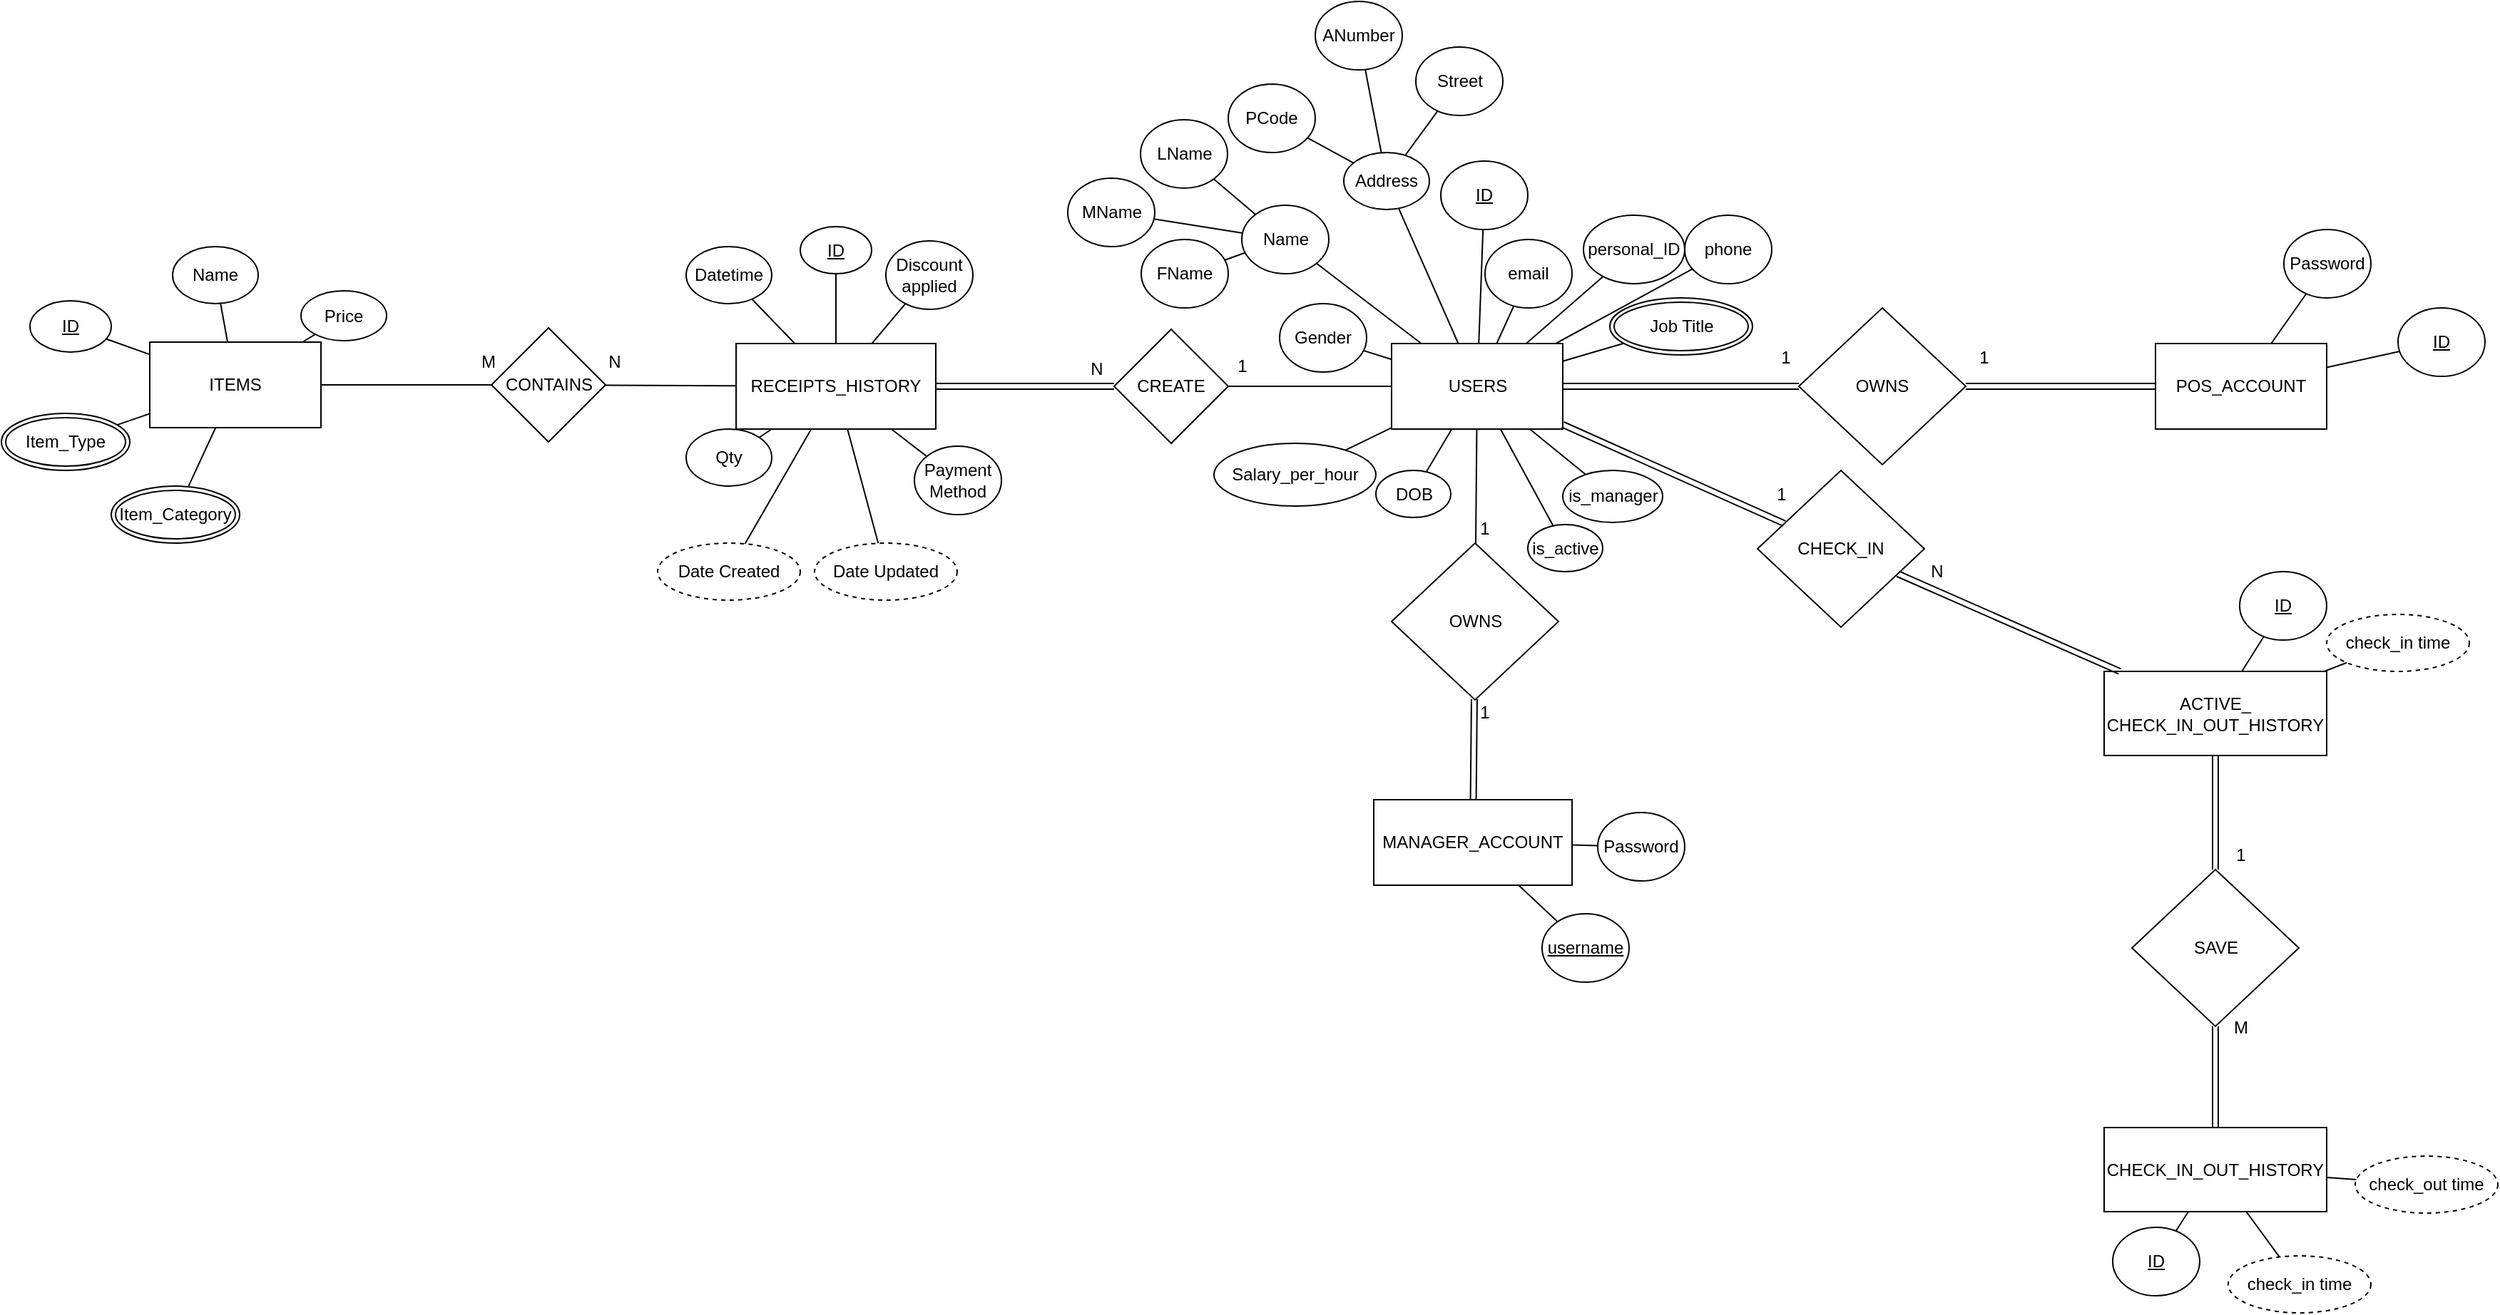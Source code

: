 <mxfile version="14.5.3" type="device"><diagram id="QfU1lFuSydHVMihUI75y" name="Page-1"><mxGraphModel dx="2480" dy="2064" grid="1" gridSize="10" guides="1" tooltips="1" connect="1" arrows="1" fold="1" page="1" pageScale="1" pageWidth="827" pageHeight="1169" math="0" shadow="0"><root><mxCell id="0"/><mxCell id="1" parent="0"/><mxCell id="CFaokoIaMGHPULjM4iZd-1" value="USERS" style="rounded=0;whiteSpace=wrap;html=1;" parent="1" vertex="1"><mxGeometry x="-145.5" y="-140" width="120" height="60" as="geometry"/></mxCell><mxCell id="CFaokoIaMGHPULjM4iZd-9" value="FName" style="ellipse;whiteSpace=wrap;html=1;" parent="1" vertex="1"><mxGeometry x="-321" y="-213" width="61" height="48" as="geometry"/></mxCell><mxCell id="CFaokoIaMGHPULjM4iZd-10" value="" style="endArrow=none;html=1;" parent="1" source="CFaokoIaMGHPULjM4iZd-34" target="CFaokoIaMGHPULjM4iZd-9" edge="1"><mxGeometry width="50" height="50" relative="1" as="geometry"><mxPoint x="-181.5" y="-213" as="sourcePoint"/><mxPoint x="-131.5" y="-263" as="targetPoint"/></mxGeometry></mxCell><mxCell id="CFaokoIaMGHPULjM4iZd-12" value="MName" style="ellipse;whiteSpace=wrap;html=1;" parent="1" vertex="1"><mxGeometry x="-372.5" y="-256" width="61" height="48" as="geometry"/></mxCell><mxCell id="CFaokoIaMGHPULjM4iZd-13" value="LName" style="ellipse;whiteSpace=wrap;html=1;" parent="1" vertex="1"><mxGeometry x="-321.5" y="-297" width="61" height="48" as="geometry"/></mxCell><mxCell id="CFaokoIaMGHPULjM4iZd-16" value="" style="endArrow=none;html=1;" parent="1" source="CFaokoIaMGHPULjM4iZd-34" target="CFaokoIaMGHPULjM4iZd-12" edge="1"><mxGeometry width="50" height="50" relative="1" as="geometry"><mxPoint x="-87" y="-203" as="sourcePoint"/><mxPoint x="-140.5" y="-203" as="targetPoint"/></mxGeometry></mxCell><mxCell id="CFaokoIaMGHPULjM4iZd-17" value="" style="endArrow=none;html=1;" parent="1" source="CFaokoIaMGHPULjM4iZd-34" target="CFaokoIaMGHPULjM4iZd-13" edge="1"><mxGeometry width="50" height="50" relative="1" as="geometry"><mxPoint x="-87" y="-230.5" as="sourcePoint"/><mxPoint x="-144.645" y="-256.921" as="targetPoint"/></mxGeometry></mxCell><mxCell id="CFaokoIaMGHPULjM4iZd-18" value="ID" style="ellipse;whiteSpace=wrap;html=1;fontStyle=4" parent="1" vertex="1"><mxGeometry x="-111" y="-268" width="61" height="48" as="geometry"/></mxCell><mxCell id="CFaokoIaMGHPULjM4iZd-19" value="Password" style="ellipse;whiteSpace=wrap;html=1;" parent="1" vertex="1"><mxGeometry x="480" y="-220" width="61" height="48" as="geometry"/></mxCell><mxCell id="CFaokoIaMGHPULjM4iZd-20" value="" style="endArrow=none;html=1;" parent="1" source="CFaokoIaMGHPULjM4iZd-1" target="CFaokoIaMGHPULjM4iZd-18" edge="1"><mxGeometry width="50" height="50" relative="1" as="geometry"><mxPoint x="-101.314" y="-130" as="sourcePoint"/><mxPoint x="-132.4" y="-166.127" as="targetPoint"/></mxGeometry></mxCell><mxCell id="CFaokoIaMGHPULjM4iZd-21" value="" style="endArrow=none;html=1;" parent="1" source="CFaokoIaMGHPULjM4iZd-46" target="CFaokoIaMGHPULjM4iZd-19" edge="1"><mxGeometry width="50" height="50" relative="1" as="geometry"><mxPoint x="-67.111" y="-130" as="sourcePoint"/><mxPoint x="-52.419" y="-182.538" as="targetPoint"/></mxGeometry></mxCell><mxCell id="CFaokoIaMGHPULjM4iZd-22" value="personal_ID" style="ellipse;whiteSpace=wrap;html=1;" parent="1" vertex="1"><mxGeometry x="-11" y="-230" width="71" height="48" as="geometry"/></mxCell><mxCell id="CFaokoIaMGHPULjM4iZd-23" value="" style="endArrow=none;html=1;" parent="1" source="CFaokoIaMGHPULjM4iZd-1" target="CFaokoIaMGHPULjM4iZd-22" edge="1"><mxGeometry width="50" height="50" relative="1" as="geometry"><mxPoint x="-22.773" y="-130" as="sourcePoint"/><mxPoint x="15.784" y="-151.938" as="targetPoint"/></mxGeometry></mxCell><mxCell id="CFaokoIaMGHPULjM4iZd-24" value="DOB" style="ellipse;whiteSpace=wrap;html=1;" parent="1" vertex="1"><mxGeometry x="-156.5" y="-51" width="52.5" height="33" as="geometry"/></mxCell><mxCell id="CFaokoIaMGHPULjM4iZd-25" value="" style="endArrow=none;html=1;" parent="1" source="CFaokoIaMGHPULjM4iZd-1" target="CFaokoIaMGHPULjM4iZd-24" edge="1"><mxGeometry width="50" height="50" relative="1" as="geometry"><mxPoint x="-15.5" y="-100" as="sourcePoint"/><mxPoint x="70" y="-100" as="targetPoint"/></mxGeometry></mxCell><mxCell id="CFaokoIaMGHPULjM4iZd-28" value="email" style="ellipse;whiteSpace=wrap;html=1;" parent="1" vertex="1"><mxGeometry x="-80" y="-213" width="61" height="48" as="geometry"/></mxCell><mxCell id="CFaokoIaMGHPULjM4iZd-29" value="phone" style="ellipse;whiteSpace=wrap;html=1;" parent="1" vertex="1"><mxGeometry x="60" y="-230" width="61" height="48" as="geometry"/></mxCell><mxCell id="CFaokoIaMGHPULjM4iZd-30" value="" style="endArrow=none;html=1;" parent="1" source="CFaokoIaMGHPULjM4iZd-1" target="CFaokoIaMGHPULjM4iZd-28" edge="1"><mxGeometry width="50" height="50" relative="1" as="geometry"><mxPoint x="-15.5" y="-78.447" as="sourcePoint"/><mxPoint x="102.754" y="-35.967" as="targetPoint"/></mxGeometry></mxCell><mxCell id="CFaokoIaMGHPULjM4iZd-31" value="" style="endArrow=none;html=1;" parent="1" source="CFaokoIaMGHPULjM4iZd-1" target="CFaokoIaMGHPULjM4iZd-29" edge="1"><mxGeometry width="50" height="50" relative="1" as="geometry"><mxPoint x="-15.5" y="-105.27" as="sourcePoint"/><mxPoint x="190.188" y="-123.337" as="targetPoint"/></mxGeometry></mxCell><mxCell id="CFaokoIaMGHPULjM4iZd-34" value="Name" style="ellipse;whiteSpace=wrap;html=1;" parent="1" vertex="1"><mxGeometry x="-250.5" y="-237" width="61" height="48" as="geometry"/></mxCell><mxCell id="CFaokoIaMGHPULjM4iZd-35" value="" style="endArrow=none;html=1;" parent="1" source="CFaokoIaMGHPULjM4iZd-1" target="CFaokoIaMGHPULjM4iZd-34" edge="1"><mxGeometry width="50" height="50" relative="1" as="geometry"><mxPoint x="-219.923" y="-164.3" as="sourcePoint"/><mxPoint x="-369.08" y="-155.738" as="targetPoint"/></mxGeometry></mxCell><mxCell id="CFaokoIaMGHPULjM4iZd-36" value="Address" style="ellipse;whiteSpace=wrap;html=1;" parent="1" vertex="1"><mxGeometry x="-179" y="-274" width="60" height="40" as="geometry"/></mxCell><mxCell id="CFaokoIaMGHPULjM4iZd-37" value="PCode" style="ellipse;whiteSpace=wrap;html=1;" parent="1" vertex="1"><mxGeometry x="-260" y="-322" width="61" height="48" as="geometry"/></mxCell><mxCell id="CFaokoIaMGHPULjM4iZd-38" value="ANumber" style="ellipse;whiteSpace=wrap;html=1;" parent="1" vertex="1"><mxGeometry x="-199" y="-380" width="61" height="48" as="geometry"/></mxCell><mxCell id="CFaokoIaMGHPULjM4iZd-39" value="Street" style="ellipse;whiteSpace=wrap;html=1;" parent="1" vertex="1"><mxGeometry x="-128.5" y="-348" width="61" height="48" as="geometry"/></mxCell><mxCell id="CFaokoIaMGHPULjM4iZd-40" value="" style="endArrow=none;html=1;" parent="1" source="CFaokoIaMGHPULjM4iZd-1" target="CFaokoIaMGHPULjM4iZd-36" edge="1"><mxGeometry width="50" height="50" relative="1" as="geometry"><mxPoint x="-127.318" y="-130" as="sourcePoint"/><mxPoint x="-164.933" y="-151.777" as="targetPoint"/></mxGeometry></mxCell><mxCell id="CFaokoIaMGHPULjM4iZd-41" value="" style="endArrow=none;html=1;" parent="1" source="CFaokoIaMGHPULjM4iZd-36" target="CFaokoIaMGHPULjM4iZd-37" edge="1"><mxGeometry width="50" height="50" relative="1" as="geometry"><mxPoint x="-27.328" y="-210" as="sourcePoint"/><mxPoint x="-61.856" y="-290.751" as="targetPoint"/></mxGeometry></mxCell><mxCell id="CFaokoIaMGHPULjM4iZd-42" value="" style="endArrow=none;html=1;" parent="1" source="CFaokoIaMGHPULjM4iZd-36" target="CFaokoIaMGHPULjM4iZd-38" edge="1"><mxGeometry width="50" height="50" relative="1" as="geometry"><mxPoint x="-76.608" y="-329.509" as="sourcePoint"/><mxPoint x="-91.678" y="-372.803" as="targetPoint"/></mxGeometry></mxCell><mxCell id="CFaokoIaMGHPULjM4iZd-43" value="" style="endArrow=none;html=1;" parent="1" source="CFaokoIaMGHPULjM4iZd-36" target="CFaokoIaMGHPULjM4iZd-39" edge="1"><mxGeometry width="50" height="50" relative="1" as="geometry"><mxPoint x="-80" y="-330" as="sourcePoint"/><mxPoint x="-10.09" y="-423.8" as="targetPoint"/></mxGeometry></mxCell><mxCell id="CFaokoIaMGHPULjM4iZd-44" value="Gender" style="ellipse;whiteSpace=wrap;html=1;" parent="1" vertex="1"><mxGeometry x="-224" y="-168" width="61" height="48" as="geometry"/></mxCell><mxCell id="CFaokoIaMGHPULjM4iZd-45" value="" style="endArrow=none;html=1;" parent="1" source="CFaokoIaMGHPULjM4iZd-1" target="CFaokoIaMGHPULjM4iZd-44" edge="1"><mxGeometry width="50" height="50" relative="1" as="geometry"><mxPoint x="-127.318" y="-130" as="sourcePoint"/><mxPoint x="-164.933" y="-151.777" as="targetPoint"/></mxGeometry></mxCell><mxCell id="CFaokoIaMGHPULjM4iZd-46" value="POS_ACCOUNT" style="rounded=0;whiteSpace=wrap;html=1;" parent="1" vertex="1"><mxGeometry x="390" y="-140" width="120" height="60" as="geometry"/></mxCell><mxCell id="CFaokoIaMGHPULjM4iZd-47" value="OWNS" style="rhombus;whiteSpace=wrap;html=1;" parent="1" vertex="1"><mxGeometry x="140" y="-165" width="117" height="110" as="geometry"/></mxCell><mxCell id="CFaokoIaMGHPULjM4iZd-48" value="" style="shape=link;html=1;" parent="1" source="CFaokoIaMGHPULjM4iZd-1" target="CFaokoIaMGHPULjM4iZd-47" edge="1"><mxGeometry width="50" height="50" relative="1" as="geometry"><mxPoint x="-258" y="-659" as="sourcePoint"/><mxPoint x="-170" y="-659" as="targetPoint"/></mxGeometry></mxCell><mxCell id="CFaokoIaMGHPULjM4iZd-49" value="" style="shape=link;html=1;" parent="1" source="CFaokoIaMGHPULjM4iZd-46" target="CFaokoIaMGHPULjM4iZd-47" edge="1"><mxGeometry width="50" height="50" relative="1" as="geometry"><mxPoint x="-15.5" y="-100.987" as="sourcePoint"/><mxPoint x="171.006" y="-104.054" as="targetPoint"/></mxGeometry></mxCell><mxCell id="CFaokoIaMGHPULjM4iZd-50" value="1" style="text;html=1;strokeColor=none;fillColor=none;align=center;verticalAlign=middle;whiteSpace=wrap;rounded=0;" parent="1" vertex="1"><mxGeometry x="111" y="-140" width="40" height="20" as="geometry"/></mxCell><mxCell id="CFaokoIaMGHPULjM4iZd-51" value="1" style="text;html=1;strokeColor=none;fillColor=none;align=center;verticalAlign=middle;whiteSpace=wrap;rounded=0;" parent="1" vertex="1"><mxGeometry x="250" y="-140" width="40" height="20" as="geometry"/></mxCell><mxCell id="CFaokoIaMGHPULjM4iZd-55" value="" style="endArrow=none;html=1;" parent="1" source="CFaokoIaMGHPULjM4iZd-46" target="CFaokoIaMGHPULjM4iZd-59" edge="1"><mxGeometry width="50" height="50" relative="1" as="geometry"><mxPoint x="502.62" y="-130" as="sourcePoint"/><mxPoint x="543.173" y="-139.104" as="targetPoint"/></mxGeometry></mxCell><mxCell id="CFaokoIaMGHPULjM4iZd-57" value="" style="endArrow=none;html=1;" parent="1" source="CFaokoIaMGHPULjM4iZd-1" target="CFaokoIaMGHPULjM4iZd-58" edge="1"><mxGeometry width="50" height="50" relative="1" as="geometry"><mxPoint x="-39.25" y="-130" as="sourcePoint"/><mxPoint x="10.307" y="-139.191" as="targetPoint"/></mxGeometry></mxCell><mxCell id="CFaokoIaMGHPULjM4iZd-58" value="Job Title" style="ellipse;shape=doubleEllipse;margin=3;whiteSpace=wrap;html=1;align=center;fillColor=#FFFFFF;" parent="1" vertex="1"><mxGeometry x="7.5" y="-172" width="100" height="40" as="geometry"/></mxCell><mxCell id="CFaokoIaMGHPULjM4iZd-59" value="ID" style="ellipse;whiteSpace=wrap;html=1;fontStyle=4" parent="1" vertex="1"><mxGeometry x="560" y="-165" width="61" height="48" as="geometry"/></mxCell><mxCell id="CFaokoIaMGHPULjM4iZd-60" value="Salary_per_hour" style="ellipse;whiteSpace=wrap;html=1;" parent="1" vertex="1"><mxGeometry x="-270" y="-70" width="113.5" height="44" as="geometry"/></mxCell><mxCell id="CFaokoIaMGHPULjM4iZd-61" value="" style="endArrow=none;html=1;" parent="1" source="CFaokoIaMGHPULjM4iZd-1" target="CFaokoIaMGHPULjM4iZd-60" edge="1"><mxGeometry width="50" height="50" relative="1" as="geometry"><mxPoint x="-44.176" y="-70" as="sourcePoint"/><mxPoint x="-18.074" y="-45" as="targetPoint"/></mxGeometry></mxCell><mxCell id="CFaokoIaMGHPULjM4iZd-62" value="ITEMS" style="rounded=0;whiteSpace=wrap;html=1;" parent="1" vertex="1"><mxGeometry x="-1016" y="-141" width="120" height="60" as="geometry"/></mxCell><mxCell id="CFaokoIaMGHPULjM4iZd-74" value="RECEIPTS_HISTORY" style="rounded=0;whiteSpace=wrap;html=1;" parent="1" vertex="1"><mxGeometry x="-605" y="-140" width="140" height="60" as="geometry"/></mxCell><mxCell id="CFaokoIaMGHPULjM4iZd-75" value="CONTAINS" style="rhombus;whiteSpace=wrap;html=1;" parent="1" vertex="1"><mxGeometry x="-776.5" y="-151" width="80" height="80" as="geometry"/></mxCell><mxCell id="CFaokoIaMGHPULjM4iZd-77" value="N" style="text;html=1;strokeColor=none;fillColor=none;align=center;verticalAlign=middle;whiteSpace=wrap;rounded=0;" parent="1" vertex="1"><mxGeometry x="-710" y="-137" width="40" height="20" as="geometry"/></mxCell><mxCell id="CFaokoIaMGHPULjM4iZd-78" value="M" style="text;html=1;strokeColor=none;fillColor=none;align=center;verticalAlign=middle;whiteSpace=wrap;rounded=0;" parent="1" vertex="1"><mxGeometry x="-800" y="-137" width="42.5" height="20" as="geometry"/></mxCell><mxCell id="CFaokoIaMGHPULjM4iZd-81" value="&lt;u&gt;ID&lt;/u&gt;" style="ellipse;whiteSpace=wrap;html=1;" parent="1" vertex="1"><mxGeometry x="-560" y="-222" width="50" height="33" as="geometry"/></mxCell><mxCell id="CFaokoIaMGHPULjM4iZd-82" value="" style="endArrow=none;html=1;" parent="1" source="CFaokoIaMGHPULjM4iZd-81" target="CFaokoIaMGHPULjM4iZd-74" edge="1"><mxGeometry width="50" height="50" relative="1" as="geometry"><mxPoint x="-66.529" y="2" as="sourcePoint"/><mxPoint x="54.851" y="-106.791" as="targetPoint"/></mxGeometry></mxCell><mxCell id="CFaokoIaMGHPULjM4iZd-83" value="&lt;u&gt;ID&lt;/u&gt;" style="ellipse;whiteSpace=wrap;html=1;" parent="1" vertex="1"><mxGeometry x="-1100" y="-170" width="57" height="36" as="geometry"/></mxCell><mxCell id="CFaokoIaMGHPULjM4iZd-84" value="" style="endArrow=none;html=1;" parent="1" source="CFaokoIaMGHPULjM4iZd-83" target="CFaokoIaMGHPULjM4iZd-62" edge="1"><mxGeometry width="50" height="50" relative="1" as="geometry"><mxPoint x="-1444.087" y="-203.381" as="sourcePoint"/><mxPoint x="-1427.024" y="-131" as="targetPoint"/></mxGeometry></mxCell><mxCell id="CFaokoIaMGHPULjM4iZd-85" value="" style="endArrow=none;html=1;" parent="1" source="CFaokoIaMGHPULjM4iZd-75" target="CFaokoIaMGHPULjM4iZd-62" edge="1"><mxGeometry width="50" height="50" relative="1" as="geometry"><mxPoint x="-996.529" y="132" as="sourcePoint"/><mxPoint x="-875.149" y="23.209" as="targetPoint"/></mxGeometry></mxCell><mxCell id="CFaokoIaMGHPULjM4iZd-86" value="Name" style="ellipse;whiteSpace=wrap;html=1;" parent="1" vertex="1"><mxGeometry x="-1000" y="-208" width="60" height="40" as="geometry"/></mxCell><mxCell id="CFaokoIaMGHPULjM4iZd-87" value="" style="endArrow=none;html=1;" parent="1" source="CFaokoIaMGHPULjM4iZd-86" target="CFaokoIaMGHPULjM4iZd-62" edge="1"><mxGeometry width="50" height="50" relative="1" as="geometry"><mxPoint x="-924.132" y="-155.981" as="sourcePoint"/><mxPoint x="-934.269" y="-131" as="targetPoint"/></mxGeometry></mxCell><mxCell id="CFaokoIaMGHPULjM4iZd-88" value="Price" style="ellipse;whiteSpace=wrap;html=1;" parent="1" vertex="1"><mxGeometry x="-910" y="-177" width="60" height="35" as="geometry"/></mxCell><mxCell id="CFaokoIaMGHPULjM4iZd-89" value="Item_Type" style="ellipse;shape=doubleEllipse;margin=3;whiteSpace=wrap;html=1;align=center;fillColor=#FFFFFF;" parent="1" vertex="1"><mxGeometry x="-1120" y="-91" width="90" height="40" as="geometry"/></mxCell><mxCell id="CFaokoIaMGHPULjM4iZd-90" value="" style="endArrow=none;html=1;" parent="1" source="CFaokoIaMGHPULjM4iZd-88" target="CFaokoIaMGHPULjM4iZd-62" edge="1"><mxGeometry width="50" height="50" relative="1" as="geometry"><mxPoint x="-896.449" y="-146.245" as="sourcePoint"/><mxPoint x="-913.231" y="-131" as="targetPoint"/></mxGeometry></mxCell><mxCell id="CFaokoIaMGHPULjM4iZd-91" value="" style="endArrow=none;html=1;" parent="1" source="CFaokoIaMGHPULjM4iZd-89" target="CFaokoIaMGHPULjM4iZd-62" edge="1"><mxGeometry width="50" height="50" relative="1" as="geometry"><mxPoint x="-849.973" y="-105.015" as="sourcePoint"/><mxPoint x="-886" y="-103.29" as="targetPoint"/></mxGeometry></mxCell><mxCell id="CFaokoIaMGHPULjM4iZd-92" value="Datetime" style="ellipse;whiteSpace=wrap;html=1;" parent="1" vertex="1"><mxGeometry x="-640" y="-208" width="60" height="40" as="geometry"/></mxCell><mxCell id="CFaokoIaMGHPULjM4iZd-93" value="" style="endArrow=none;html=1;" parent="1" source="CFaokoIaMGHPULjM4iZd-92" target="CFaokoIaMGHPULjM4iZd-74" edge="1"><mxGeometry width="50" height="50" relative="1" as="geometry"><mxPoint x="-400" y="-292" as="sourcePoint"/><mxPoint x="-400" y="-268" as="targetPoint"/></mxGeometry></mxCell><mxCell id="CFaokoIaMGHPULjM4iZd-98" value="CREATE" style="rhombus;whiteSpace=wrap;html=1;" parent="1" vertex="1"><mxGeometry x="-340" y="-150" width="80" height="80" as="geometry"/></mxCell><mxCell id="CFaokoIaMGHPULjM4iZd-99" value="" style="shape=link;html=1;" parent="1" source="CFaokoIaMGHPULjM4iZd-98" target="CFaokoIaMGHPULjM4iZd-74" edge="1"><mxGeometry width="50" height="50" relative="1" as="geometry"><mxPoint x="-686.693" y="-93.193" as="sourcePoint"/><mxPoint x="-590" y="-93.661" as="targetPoint"/></mxGeometry></mxCell><mxCell id="CFaokoIaMGHPULjM4iZd-100" value="" style="endArrow=none;html=1;" parent="1" source="CFaokoIaMGHPULjM4iZd-98" target="CFaokoIaMGHPULjM4iZd-1" edge="1"><mxGeometry width="50" height="50" relative="1" as="geometry"><mxPoint x="-766.5" y="-93" as="sourcePoint"/><mxPoint x="-966.0" y="-93" as="targetPoint"/></mxGeometry></mxCell><mxCell id="CFaokoIaMGHPULjM4iZd-101" value="1" style="text;html=1;strokeColor=none;fillColor=none;align=center;verticalAlign=middle;whiteSpace=wrap;rounded=0;" parent="1" vertex="1"><mxGeometry x="-270" y="-134" width="40" height="20" as="geometry"/></mxCell><mxCell id="CFaokoIaMGHPULjM4iZd-102" value="N" style="text;html=1;strokeColor=none;fillColor=none;align=center;verticalAlign=middle;whiteSpace=wrap;rounded=0;" parent="1" vertex="1"><mxGeometry x="-372.5" y="-132" width="40" height="20" as="geometry"/></mxCell><mxCell id="CFaokoIaMGHPULjM4iZd-107" value="Qty" style="ellipse;whiteSpace=wrap;html=1;" parent="1" vertex="1"><mxGeometry x="-640" y="-80" width="60" height="40" as="geometry"/></mxCell><mxCell id="CFaokoIaMGHPULjM4iZd-108" value="" style="endArrow=none;html=1;" parent="1" source="CFaokoIaMGHPULjM4iZd-107" target="CFaokoIaMGHPULjM4iZd-74" edge="1"><mxGeometry width="50" height="50" relative="1" as="geometry"><mxPoint x="-583.65" y="-161.231" as="sourcePoint"/><mxPoint x="-553.846" y="-130" as="targetPoint"/></mxGeometry></mxCell><mxCell id="07VzNgKOHXMLTMbzW6rT-1" value="OWNS" style="rhombus;whiteSpace=wrap;html=1;" vertex="1" parent="1"><mxGeometry x="-145.5" width="117" height="110" as="geometry"/></mxCell><mxCell id="07VzNgKOHXMLTMbzW6rT-3" value="MANAGER_ACCOUNT" style="rounded=0;whiteSpace=wrap;html=1;" vertex="1" parent="1"><mxGeometry x="-158" y="180" width="139" height="60" as="geometry"/></mxCell><mxCell id="07VzNgKOHXMLTMbzW6rT-4" value="" style="endArrow=none;html=1;" edge="1" parent="1" source="07VzNgKOHXMLTMbzW6rT-1" target="CFaokoIaMGHPULjM4iZd-1"><mxGeometry width="50" height="50" relative="1" as="geometry"><mxPoint x="-250" y="-100" as="sourcePoint"/><mxPoint x="-135.5" y="-100" as="targetPoint"/></mxGeometry></mxCell><mxCell id="07VzNgKOHXMLTMbzW6rT-5" value="" style="shape=link;html=1;" edge="1" parent="1" source="07VzNgKOHXMLTMbzW6rT-1" target="07VzNgKOHXMLTMbzW6rT-3"><mxGeometry width="50" height="50" relative="1" as="geometry"><mxPoint x="-15.5" y="-100" as="sourcePoint"/><mxPoint x="150" y="-100" as="targetPoint"/></mxGeometry></mxCell><mxCell id="07VzNgKOHXMLTMbzW6rT-6" value="1" style="text;html=1;strokeColor=none;fillColor=none;align=center;verticalAlign=middle;whiteSpace=wrap;rounded=0;" vertex="1" parent="1"><mxGeometry x="-100.5" y="-20" width="40" height="20" as="geometry"/></mxCell><mxCell id="07VzNgKOHXMLTMbzW6rT-7" value="1" style="text;html=1;strokeColor=none;fillColor=none;align=center;verticalAlign=middle;whiteSpace=wrap;rounded=0;" vertex="1" parent="1"><mxGeometry x="-100.5" y="109" width="40" height="20" as="geometry"/></mxCell><mxCell id="07VzNgKOHXMLTMbzW6rT-8" value="Password" style="ellipse;whiteSpace=wrap;html=1;" vertex="1" parent="1"><mxGeometry x="-1" y="189" width="61" height="48" as="geometry"/></mxCell><mxCell id="07VzNgKOHXMLTMbzW6rT-9" value="username" style="ellipse;whiteSpace=wrap;html=1;fontStyle=4" vertex="1" parent="1"><mxGeometry x="-40" y="260" width="61" height="48" as="geometry"/></mxCell><mxCell id="07VzNgKOHXMLTMbzW6rT-10" value="" style="endArrow=none;html=1;" edge="1" parent="1" source="07VzNgKOHXMLTMbzW6rT-3" target="07VzNgKOHXMLTMbzW6rT-8"><mxGeometry width="50" height="50" relative="1" as="geometry"><mxPoint x="-93.324" y="-70" as="sourcePoint"/><mxPoint x="-111.161" y="-39.979" as="targetPoint"/></mxGeometry></mxCell><mxCell id="07VzNgKOHXMLTMbzW6rT-11" value="" style="endArrow=none;html=1;" edge="1" parent="1" source="07VzNgKOHXMLTMbzW6rT-3" target="07VzNgKOHXMLTMbzW6rT-9"><mxGeometry width="50" height="50" relative="1" as="geometry"><mxPoint x="-9.0" y="240.992" as="sourcePoint"/><mxPoint x="38.984" y="255.486" as="targetPoint"/></mxGeometry></mxCell><mxCell id="07VzNgKOHXMLTMbzW6rT-12" value="Item_Category" style="ellipse;shape=doubleEllipse;margin=3;whiteSpace=wrap;html=1;align=center;fillColor=#FFFFFF;" vertex="1" parent="1"><mxGeometry x="-1043" y="-40" width="90" height="40" as="geometry"/></mxCell><mxCell id="07VzNgKOHXMLTMbzW6rT-13" value="" style="endArrow=none;html=1;" edge="1" parent="1" source="07VzNgKOHXMLTMbzW6rT-12" target="CFaokoIaMGHPULjM4iZd-62"><mxGeometry width="50" height="50" relative="1" as="geometry"><mxPoint x="-1028.815" y="-72.889" as="sourcePoint"/><mxPoint x="-1006" y="-80.832" as="targetPoint"/></mxGeometry></mxCell><mxCell id="07VzNgKOHXMLTMbzW6rT-14" value="" style="endArrow=none;html=1;" edge="1" parent="1" source="CFaokoIaMGHPULjM4iZd-74" target="CFaokoIaMGHPULjM4iZd-75"><mxGeometry width="50" height="50" relative="1" as="geometry"><mxPoint x="-766.5" y="-101" as="sourcePoint"/><mxPoint x="-886" y="-101" as="targetPoint"/></mxGeometry></mxCell><mxCell id="07VzNgKOHXMLTMbzW6rT-15" value="CHECK_IN" style="rhombus;whiteSpace=wrap;html=1;" vertex="1" parent="1"><mxGeometry x="111" y="-51" width="117" height="110" as="geometry"/></mxCell><mxCell id="07VzNgKOHXMLTMbzW6rT-17" value="ACTIVE_&lt;br&gt;CHECK_IN_OUT_HISTORY" style="rounded=0;whiteSpace=wrap;html=1;" vertex="1" parent="1"><mxGeometry x="354" y="90" width="156" height="59" as="geometry"/></mxCell><mxCell id="07VzNgKOHXMLTMbzW6rT-18" value="" style="shape=link;html=1;" edge="1" parent="1" source="07VzNgKOHXMLTMbzW6rT-15" target="07VzNgKOHXMLTMbzW6rT-17"><mxGeometry width="50" height="50" relative="1" as="geometry"><mxPoint x="-20.022" y="-70" as="sourcePoint"/><mxPoint x="138.861" y="15.917" as="targetPoint"/></mxGeometry></mxCell><mxCell id="07VzNgKOHXMLTMbzW6rT-19" value="1" style="text;html=1;strokeColor=none;fillColor=none;align=center;verticalAlign=middle;whiteSpace=wrap;rounded=0;" vertex="1" parent="1"><mxGeometry x="107.5" y="-44.5" width="40" height="20" as="geometry"/></mxCell><mxCell id="07VzNgKOHXMLTMbzW6rT-20" value="N" style="text;html=1;strokeColor=none;fillColor=none;align=center;verticalAlign=middle;whiteSpace=wrap;rounded=0;" vertex="1" parent="1"><mxGeometry x="217" y="10" width="40" height="20" as="geometry"/></mxCell><mxCell id="07VzNgKOHXMLTMbzW6rT-24" value="Payment Method" style="ellipse;whiteSpace=wrap;html=1;" vertex="1" parent="1"><mxGeometry x="-480" y="-68" width="61" height="48" as="geometry"/></mxCell><mxCell id="07VzNgKOHXMLTMbzW6rT-25" value="Discount applied" style="ellipse;whiteSpace=wrap;html=1;" vertex="1" parent="1"><mxGeometry x="-500" y="-212" width="61" height="48" as="geometry"/></mxCell><mxCell id="07VzNgKOHXMLTMbzW6rT-27" value="" style="endArrow=none;html=1;" edge="1" parent="1" source="CFaokoIaMGHPULjM4iZd-74" target="07VzNgKOHXMLTMbzW6rT-35"><mxGeometry width="50" height="50" relative="1" as="geometry"><mxPoint x="-595" y="-100.347" as="sourcePoint"/><mxPoint x="-586.533" y="-23.723" as="targetPoint"/></mxGeometry></mxCell><mxCell id="07VzNgKOHXMLTMbzW6rT-28" value="" style="endArrow=none;html=1;" edge="1" parent="1" source="CFaokoIaMGHPULjM4iZd-74" target="07VzNgKOHXMLTMbzW6rT-24"><mxGeometry width="50" height="50" relative="1" as="geometry"><mxPoint x="-532.901" y="-70" as="sourcePoint"/><mxPoint x="-559.367" y="30.49" as="targetPoint"/></mxGeometry></mxCell><mxCell id="07VzNgKOHXMLTMbzW6rT-29" value="" style="endArrow=none;html=1;" edge="1" parent="1" source="CFaokoIaMGHPULjM4iZd-74" target="07VzNgKOHXMLTMbzW6rT-34"><mxGeometry width="50" height="50" relative="1" as="geometry"><mxPoint x="-522.901" y="-60" as="sourcePoint"/><mxPoint x="-530.785" y="-39.979" as="targetPoint"/></mxGeometry></mxCell><mxCell id="07VzNgKOHXMLTMbzW6rT-30" value="" style="endArrow=none;html=1;" edge="1" parent="1" source="CFaokoIaMGHPULjM4iZd-74" target="07VzNgKOHXMLTMbzW6rT-25"><mxGeometry width="50" height="50" relative="1" as="geometry"><mxPoint x="-512.901" y="-50" as="sourcePoint"/><mxPoint x="-539.367" y="50.49" as="targetPoint"/></mxGeometry></mxCell><mxCell id="07VzNgKOHXMLTMbzW6rT-34" value="Date Updated" style="ellipse;whiteSpace=wrap;html=1;align=center;dashed=1;" vertex="1" parent="1"><mxGeometry x="-550" width="100" height="40" as="geometry"/></mxCell><mxCell id="07VzNgKOHXMLTMbzW6rT-35" value="Date Created" style="ellipse;whiteSpace=wrap;html=1;align=center;dashed=1;" vertex="1" parent="1"><mxGeometry x="-660" width="100" height="40" as="geometry"/></mxCell><mxCell id="07VzNgKOHXMLTMbzW6rT-36" value="" style="shape=link;html=1;" edge="1" parent="1" source="CFaokoIaMGHPULjM4iZd-1" target="07VzNgKOHXMLTMbzW6rT-15"><mxGeometry width="50" height="50" relative="1" as="geometry"><mxPoint x="219.35" y="31.534" as="sourcePoint"/><mxPoint x="374.955" y="100" as="targetPoint"/></mxGeometry></mxCell><mxCell id="07VzNgKOHXMLTMbzW6rT-37" value="ID" style="ellipse;whiteSpace=wrap;html=1;fontStyle=4" vertex="1" parent="1"><mxGeometry x="449" y="20" width="61" height="48" as="geometry"/></mxCell><mxCell id="07VzNgKOHXMLTMbzW6rT-38" value="check_out time" style="ellipse;whiteSpace=wrap;html=1;align=center;dashed=1;" vertex="1" parent="1"><mxGeometry x="530" y="430" width="100" height="40" as="geometry"/></mxCell><mxCell id="07VzNgKOHXMLTMbzW6rT-39" value="check_in time" style="ellipse;whiteSpace=wrap;html=1;align=center;dashed=1;" vertex="1" parent="1"><mxGeometry x="510" y="50" width="100" height="40" as="geometry"/></mxCell><mxCell id="07VzNgKOHXMLTMbzW6rT-40" value="" style="endArrow=none;html=1;" edge="1" parent="1" source="07VzNgKOHXMLTMbzW6rT-17" target="07VzNgKOHXMLTMbzW6rT-37"><mxGeometry width="50" height="50" relative="1" as="geometry"><mxPoint x="520" y="-113.273" as="sourcePoint"/><mxPoint x="571.112" y="-124.579" as="targetPoint"/></mxGeometry></mxCell><mxCell id="07VzNgKOHXMLTMbzW6rT-41" value="" style="endArrow=none;html=1;" edge="1" parent="1" source="07VzNgKOHXMLTMbzW6rT-17" target="07VzNgKOHXMLTMbzW6rT-39"><mxGeometry width="50" height="50" relative="1" as="geometry"><mxPoint x="464.373" y="100" as="sourcePoint"/><mxPoint x="504.867" y="46.608" as="targetPoint"/></mxGeometry></mxCell><mxCell id="07VzNgKOHXMLTMbzW6rT-42" value="CHECK_IN_OUT_HISTORY" style="rounded=0;whiteSpace=wrap;html=1;" vertex="1" parent="1"><mxGeometry x="354" y="410" width="156" height="59" as="geometry"/></mxCell><mxCell id="07VzNgKOHXMLTMbzW6rT-43" value="check_in time" style="ellipse;whiteSpace=wrap;html=1;align=center;dashed=1;" vertex="1" parent="1"><mxGeometry x="441" y="500" width="100" height="40" as="geometry"/></mxCell><mxCell id="07VzNgKOHXMLTMbzW6rT-44" value="SAVE" style="rhombus;whiteSpace=wrap;html=1;" vertex="1" parent="1"><mxGeometry x="373.5" y="229" width="117" height="110" as="geometry"/></mxCell><mxCell id="07VzNgKOHXMLTMbzW6rT-45" value="ID" style="ellipse;whiteSpace=wrap;html=1;fontStyle=4" vertex="1" parent="1"><mxGeometry x="360" y="480" width="61" height="48" as="geometry"/></mxCell><mxCell id="07VzNgKOHXMLTMbzW6rT-46" value="" style="endArrow=none;html=1;" edge="1" parent="1" source="07VzNgKOHXMLTMbzW6rT-42" target="07VzNgKOHXMLTMbzW6rT-45"><mxGeometry width="50" height="50" relative="1" as="geometry"><mxPoint x="460.608" y="100" as="sourcePoint"/><mxPoint x="476.04" y="75.536" as="targetPoint"/></mxGeometry></mxCell><mxCell id="07VzNgKOHXMLTMbzW6rT-47" value="" style="endArrow=none;html=1;" edge="1" parent="1" source="07VzNgKOHXMLTMbzW6rT-42" target="07VzNgKOHXMLTMbzW6rT-43"><mxGeometry width="50" height="50" relative="1" as="geometry"><mxPoint x="334" y="442.065" as="sourcePoint"/><mxPoint x="286.207" y="455.892" as="targetPoint"/></mxGeometry></mxCell><mxCell id="07VzNgKOHXMLTMbzW6rT-48" value="" style="endArrow=none;html=1;" edge="1" parent="1" source="07VzNgKOHXMLTMbzW6rT-42" target="07VzNgKOHXMLTMbzW6rT-38"><mxGeometry width="50" height="50" relative="1" as="geometry"><mxPoint x="385.871" y="449.0" as="sourcePoint"/><mxPoint x="330.81" y="511.164" as="targetPoint"/></mxGeometry></mxCell><mxCell id="07VzNgKOHXMLTMbzW6rT-49" value="" style="shape=link;html=1;" edge="1" parent="1" source="07VzNgKOHXMLTMbzW6rT-44" target="07VzNgKOHXMLTMbzW6rT-17"><mxGeometry width="50" height="50" relative="1" as="geometry"><mxPoint x="219.35" y="31.534" as="sourcePoint"/><mxPoint x="374.955" y="100" as="targetPoint"/></mxGeometry></mxCell><mxCell id="07VzNgKOHXMLTMbzW6rT-50" value="" style="shape=link;html=1;" edge="1" parent="1" source="07VzNgKOHXMLTMbzW6rT-42" target="07VzNgKOHXMLTMbzW6rT-44"><mxGeometry width="50" height="50" relative="1" as="geometry"><mxPoint x="442.0" y="208.0" as="sourcePoint"/><mxPoint x="440" y="240" as="targetPoint"/></mxGeometry></mxCell><mxCell id="07VzNgKOHXMLTMbzW6rT-51" value="1" style="text;html=1;strokeColor=none;fillColor=none;align=center;verticalAlign=middle;whiteSpace=wrap;rounded=0;" vertex="1" parent="1"><mxGeometry x="430" y="209" width="40" height="20" as="geometry"/></mxCell><mxCell id="07VzNgKOHXMLTMbzW6rT-52" value="M" style="text;html=1;strokeColor=none;fillColor=none;align=center;verticalAlign=middle;whiteSpace=wrap;rounded=0;" vertex="1" parent="1"><mxGeometry x="430" y="330" width="40" height="20" as="geometry"/></mxCell><mxCell id="07VzNgKOHXMLTMbzW6rT-53" value="is_active" style="ellipse;whiteSpace=wrap;html=1;" vertex="1" parent="1"><mxGeometry x="-50" y="-13" width="52.5" height="33" as="geometry"/></mxCell><mxCell id="07VzNgKOHXMLTMbzW6rT-54" value="is_manager" style="ellipse;whiteSpace=wrap;html=1;" vertex="1" parent="1"><mxGeometry x="-25.5" y="-51" width="70" height="36.5" as="geometry"/></mxCell><mxCell id="07VzNgKOHXMLTMbzW6rT-55" value="" style="endArrow=none;html=1;" edge="1" parent="1" source="CFaokoIaMGHPULjM4iZd-1" target="07VzNgKOHXMLTMbzW6rT-53"><mxGeometry width="50" height="50" relative="1" as="geometry"><mxPoint x="-93.273" y="-70" as="sourcePoint"/><mxPoint x="-111.072" y="-39.958" as="targetPoint"/></mxGeometry></mxCell><mxCell id="07VzNgKOHXMLTMbzW6rT-56" value="" style="endArrow=none;html=1;" edge="1" parent="1" source="CFaokoIaMGHPULjM4iZd-1" target="07VzNgKOHXMLTMbzW6rT-54"><mxGeometry width="50" height="50" relative="1" as="geometry"><mxPoint x="-59.167" y="-70" as="sourcePoint"/><mxPoint x="-22.211" y="-2.119" as="targetPoint"/></mxGeometry></mxCell></root></mxGraphModel></diagram></mxfile>